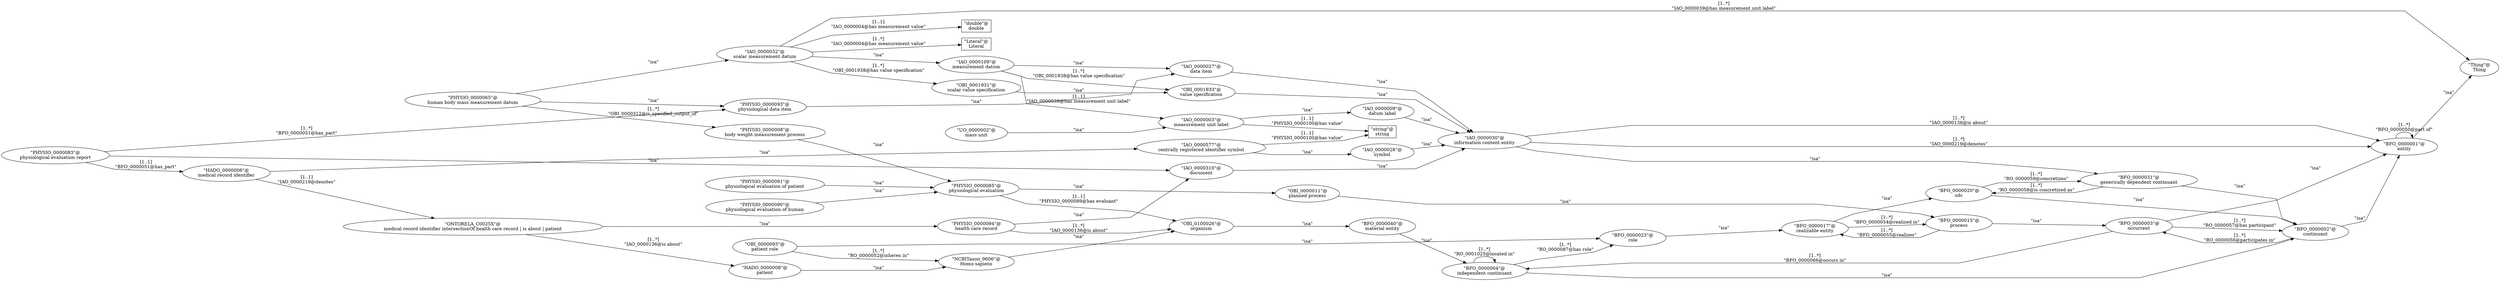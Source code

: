 digraph G {
  splines=polyline;
  rankdir=LR;
  "NCBITaxon_9606" [ label="\"NCBITaxon_9606\"@
Homo sapiens" shape="ellipse" ];
  "Thing" [ label="\"Thing\"@
Thing" shape="ellipse" ];
  "OBI_0000093" [ label="\"OBI_0000093\"@
patient role" shape="ellipse" ];
  "PHYSIO_0000094" [ label="\"PHYSIO_0000094\"@
health care record" shape="ellipse" ];
  "PHYSIO_0000093" [ label="\"PHYSIO_0000093\"@
physiological data item" shape="ellipse" ];
  "BFO_0000003" [ label="\"BFO_0000003\"@
occurrent" shape="ellipse" ];
  "BFO_0000004" [ label="\"BFO_0000004\"@
independent continuant" shape="ellipse" ];
  "OBI_0000011" [ label="\"OBI_0000011\"@
planned process" shape="ellipse" ];
  "BFO_0000031" [ label="\"BFO_0000031\"@
generically dependent continuant" shape="ellipse" ];
  "IAO_0000577" [ label="\"IAO_0000577\"@
centrally registered identifier symbol" shape="ellipse" ];
  "IAO_0000032" [ label="\"IAO_0000032\"@
scalar measurement datum" shape="ellipse" ];
  "PHYSIO_0000091" [ label="\"PHYSIO_0000091\"@
physiological evaluation of patient" shape="ellipse" ];
  "IAO_0000310" [ label="\"IAO_0000310\"@
document" shape="ellipse" ];
  "PHYSIO_0000090" [ label="\"PHYSIO_0000090\"@
physiological evaluation of human" shape="ellipse" ];
  "IAO_0000030" [ label="\"IAO_0000030\"@
information content entity" shape="ellipse" ];
  "OBI_0001931" [ label="\"OBI_0001931\"@
scalar value specification" shape="ellipse" ];
  "PHYSIO_0000083" [ label="\"PHYSIO_0000083\"@
physiological evaluation report" shape="ellipse" ];
  "BFO_0000017" [ label="\"BFO_0000017\"@
realizable entity" shape="ellipse" ];
  "BFO_0000015" [ label="\"BFO_0000015\"@
process" shape="ellipse" ];
  "PHYSIO_0000065" [ label="\"PHYSIO_0000065\"@
human body mass measurement datum" shape="ellipse" ];
  "UO_0000002" [ label="\"UO_0000002\"@
mass unit" shape="ellipse" ];
  "PHYSIO_0000085" [ label="\"PHYSIO_0000085\"@
physiological evaluation" shape="ellipse" ];
  "IAO_0000009" [ label="\"IAO_0000009\"@
datum label" shape="ellipse" ];
  "IAO_0000109" [ label="\"IAO_0000109\"@
measurement datum" shape="ellipse" ];
  "IAO_0000003" [ label="\"IAO_0000003\"@
measurement unit label" shape="ellipse" ];
  "PHYSIO_0000008" [ label="\"PHYSIO_0000008\"@
body weight measurement process" shape="ellipse" ];
  "BFO_0000020" [ label="\"BFO_0000020\"@
sdc" shape="ellipse" ];
  "IAO_0000027" [ label="\"IAO_0000027\"@
data item" shape="ellipse" ];
  "BFO_0000040" [ label="\"BFO_0000040\"@
material entity" shape="ellipse" ];
  "IAO_0000028" [ label="\"IAO_0000028\"@
symbol" shape="ellipse" ];
  "BFO_0000001" [ label="\"BFO_0000001\"@
entity" shape="ellipse" ];
  "BFO_0000023" [ label="\"BFO_0000023\"@
role" shape="ellipse" ];
  "BFO_0000002" [ label="\"BFO_0000002\"@
continuant" shape="ellipse" ];
  "HADO_0000006" [ label="\"HADO_0000006\"@
medical record identifier" shape="ellipse" ];
  "HADO_0000008" [ label="\"HADO_0000008\"@
patient" shape="ellipse" ];
  "OBI_0100026" [ label="\"OBI_0100026\"@
organism" shape="ellipse" ];
  "OBI_0001933" [ label="\"OBI_0001933\"@
value specification" shape="ellipse" ];
  "ONTORELA_C0025X" [ label="\"ONTORELA_C0025X\"@
medical record identifier intersectionOf health care record | is about | patient" shape="ellipse" ];
  "double" [ label="\"double\"@
double" shape="box" ];
  "string" [ label="\"string\"@
string" shape="box" ];
  "Literal" [ label="\"Literal\"@
Literal" shape="box" ];
  "IAO_0000028" -> "IAO_0000030" [ label="\"isa\"" style="solid" ];
  "BFO_0000023" -> "BFO_0000017" [ label="\"isa\"" style="solid" ];
  "NCBITaxon_9606" -> "OBI_0100026" [ label="\"isa\"" style="solid" ];
  "PHYSIO_0000065" -> "IAO_0000032" [ label="\"isa\"" style="solid" ];
  "PHYSIO_0000093" -> "IAO_0000027" [ label="\"isa\"" style="solid" ];
  "PHYSIO_0000090" -> "PHYSIO_0000085" [ label="\"isa\"" style="solid" ];
  "IAO_0000109" -> "IAO_0000027" [ label="\"isa\"" style="solid" ];
  "BFO_0000031" -> "BFO_0000002" [ label="\"isa\"" style="solid" ];
  "IAO_0000003" -> "IAO_0000009" [ label="\"isa\"" style="solid" ];
  "PHYSIO_0000085" -> "OBI_0000011" [ label="\"isa\"" style="solid" ];
  "PHYSIO_0000083" -> "IAO_0000310" [ label="\"isa\"" style="solid" ];
  "IAO_0000027" -> "IAO_0000030" [ label="\"isa\"" style="solid" ];
  "BFO_0000001" -> "Thing" [ label="\"isa\"" style="solid" ];
  "BFO_0000017" -> "BFO_0000020" [ label="\"isa\"" style="solid" ];
  "PHYSIO_0000065" -> "PHYSIO_0000093" [ label="\"isa\"" style="solid" ];
  "IAO_0000030" -> "BFO_0000031" [ label="\"isa\"" style="solid" ];
  "OBI_0001931" -> "OBI_0001933" [ label="\"isa\"" style="solid" ];
  "IAO_0000577" -> "IAO_0000028" [ label="\"isa\"" style="solid" ];
  "BFO_0000002" -> "BFO_0000001" [ label="\"isa\"" style="solid" ];
  "IAO_0000009" -> "IAO_0000030" [ label="\"isa\"" style="solid" ];
  "BFO_0000020" -> "BFO_0000002" [ label="\"isa\"" style="solid" ];
  "UO_0000002" -> "IAO_0000003" [ label="\"isa\"" style="solid" ];
  "PHYSIO_0000091" -> "PHYSIO_0000085" [ label="\"isa\"" style="solid" ];
  "BFO_0000003" -> "BFO_0000001" [ label="\"isa\"" style="solid" ];
  "OBI_0001933" -> "IAO_0000030" [ label="\"isa\"" style="solid" ];
  "HADO_0000006" -> "IAO_0000577" [ label="\"isa\"" style="solid" ];
  "PHYSIO_0000094" -> "IAO_0000310" [ label="\"isa\"" style="solid" ];
  "BFO_0000040" -> "BFO_0000004" [ label="\"isa\"" style="solid" ];
  "IAO_0000032" -> "IAO_0000109" [ label="\"isa\"" style="solid" ];
  "OBI_0100026" -> "BFO_0000040" [ label="\"isa\"" style="solid" ];
  "HADO_0000008" -> "NCBITaxon_9606" [ label="\"isa\"" style="solid" ];
  "IAO_0000310" -> "IAO_0000030" [ label="\"isa\"" style="solid" ];
  "BFO_0000015" -> "BFO_0000003" [ label="\"isa\"" style="solid" ];
  "PHYSIO_0000008" -> "PHYSIO_0000085" [ label="\"isa\"" style="solid" ];
  "OBI_0000093" -> "BFO_0000023" [ label="\"isa\"" style="solid" ];
  "OBI_0000011" -> "BFO_0000015" [ label="\"isa\"" style="solid" ];
  "BFO_0000004" -> "BFO_0000002" [ label="\"isa\"" style="solid" ];
  "ONTORELA_C0025X" -> "PHYSIO_0000094" [ label="\"isa\"" style="solid" ];
  "BFO_0000001" -> "BFO_0000001" [ label="[1..*]
\"BFO_0000050@part of\"" style="solid" ];
  "BFO_0000017" -> "BFO_0000015" [ label="[1..*]
\"BFO_0000054@realized in\"" style="solid" ];
  "BFO_0000015" -> "BFO_0000017" [ label="[1..*]
\"BFO_0000055@realizes\"" style="solid" ];
  "BFO_0000003" -> "BFO_0000004" [ label="[1..*]
\"BFO_0000066@occurs in\"" style="solid" ];
  "IAO_0000109" -> "IAO_0000003" [ label="[1..1]
\"IAO_0000039@has measurement unit label\"" style="solid" ];
  "IAO_0000030" -> "BFO_0000001" [ label="[1..*]
\"IAO_0000136@is about\"" style="solid" ];
  "IAO_0000030" -> "BFO_0000001" [ label="[1..*]
\"IAO_0000219@denotes\"" style="solid" ];
  "BFO_0000002" -> "BFO_0000003" [ label="[1..*]
\"RO_0000056@participates in\"" style="solid" ];
  "BFO_0000003" -> "BFO_0000002" [ label="[1..*]
\"RO_0000057@has participant\"" style="solid" ];
  "BFO_0000031" -> "BFO_0000020" [ label="[1..*]
\"RO_0000058@is concretized as\"" style="solid" ];
  "BFO_0000020" -> "BFO_0000031" [ label="[1..*]
\"RO_0000059@concretizes\"" style="solid" ];
  "BFO_0000004" -> "BFO_0000023" [ label="[1..*]
\"RO_0000087@has role\"" style="solid" ];
  "BFO_0000004" -> "BFO_0000004" [ label="[1..*]
\"RO_0001025@located in\"" style="solid" ];
  "IAO_0000032" -> "OBI_0001931" [ label="[1..*]
\"OBI_0001938@has value specification\"" style="solid" ];
  "IAO_0000109" -> "OBI_0001933" [ label="[1..*]
\"OBI_0001938@has value specification\"" style="solid" ];
  "IAO_0000032" -> "Thing" [ label="[1..*]
\"IAO_0000039@has measurement unit label\"" style="solid" ];
  "OBI_0000093" -> "NCBITaxon_9606" [ label="[1..*]
\"RO_0000052@inheres in\"" style="solid" ];
  "PHYSIO_0000085" -> "OBI_0100026" [ label="[1..1]
\"PHYSIO_0000089@has evaluant\"" style="solid" ];
  "HADO_0000006" -> "ONTORELA_C0025X" [ label="[1..1]
\"IAO_0000219@denotes\"" style="solid" ];
  "ONTORELA_C0025X" -> "HADO_0000008" [ label="[1..*]
\"IAO_0000136@is about\"" style="solid" ];
  "PHYSIO_0000083" -> "HADO_0000006" [ label="[1..1]
\"BFO_0000051@has_part\"" style="solid" ];
  "PHYSIO_0000083" -> "PHYSIO_0000093" [ label="[1..*]
\"BFO_0000051@has_part\"" style="solid" ];
  "PHYSIO_0000065" -> "PHYSIO_0000008" [ label="[1..*]
\"OBI_0000312@is_specified_output_of\"" style="solid" ];
  "PHYSIO_0000094" -> "OBI_0100026" [ label="[1..*]
\"IAO_0000136@is about\"" style="solid" ];
  "IAO_0000032" -> "double" [ label="[1..1]
\"IAO_0000004@has measurement value\"" style="solid" ];
  "IAO_0000003" -> "string" [ label="[1..1]
\"PHYSIO_0000100@has value\"" style="solid" ];
  "IAO_0000032" -> "Literal" [ label="[1..*]
\"IAO_0000004@has measurement value\"" style="solid" ];
  "IAO_0000577" -> "string" [ label="[1..1]
\"PHYSIO_0000100@has value\"" style="solid" ];
}
